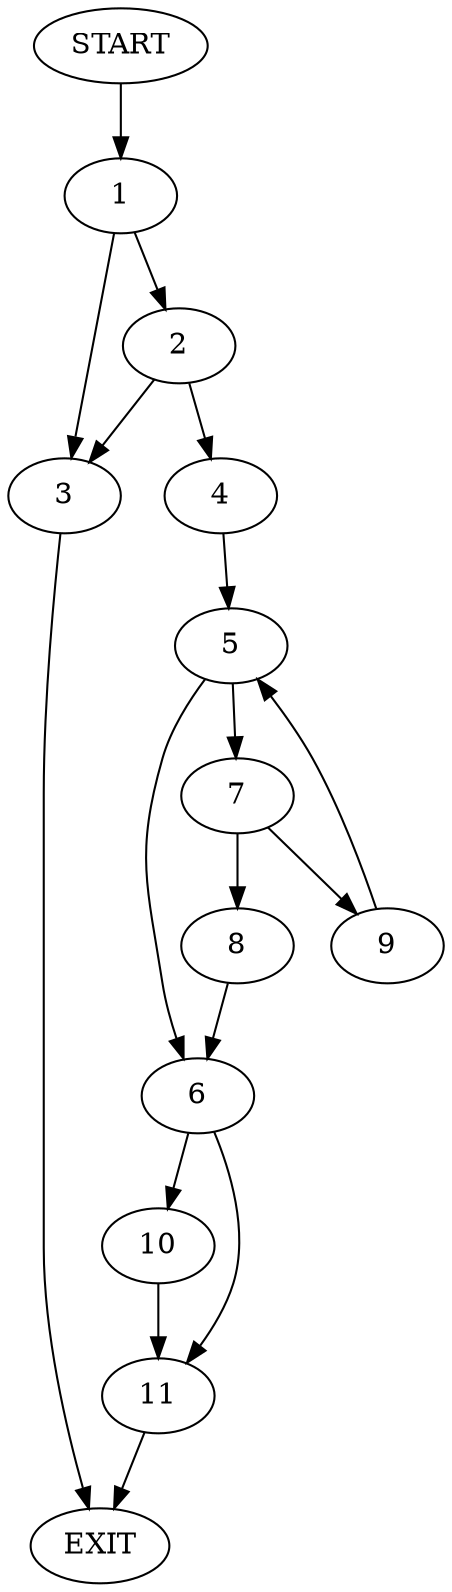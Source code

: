 digraph {
0 [label="START"]
12 [label="EXIT"]
0 -> 1
1 -> 2
1 -> 3
3 -> 12
2 -> 4
2 -> 3
4 -> 5
5 -> 6
5 -> 7
7 -> 8
7 -> 9
6 -> 10
6 -> 11
8 -> 6
9 -> 5
11 -> 12
10 -> 11
}
